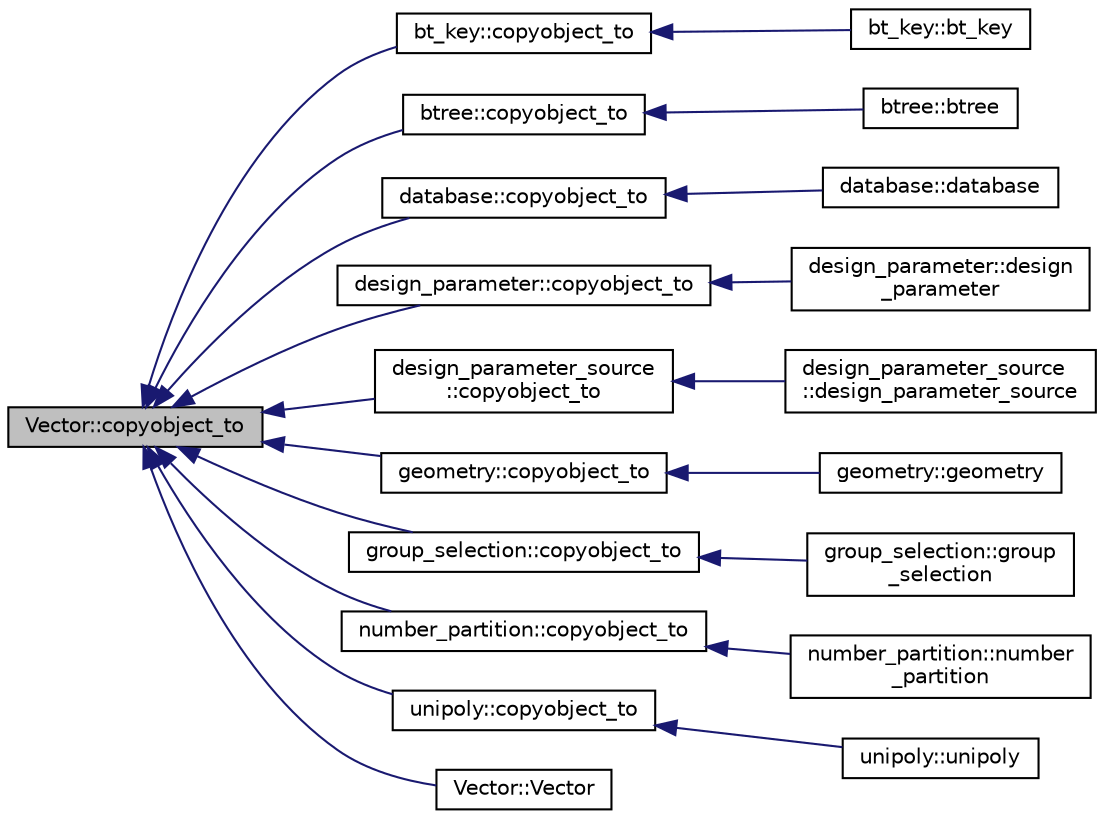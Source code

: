 digraph "Vector::copyobject_to"
{
  edge [fontname="Helvetica",fontsize="10",labelfontname="Helvetica",labelfontsize="10"];
  node [fontname="Helvetica",fontsize="10",shape=record];
  rankdir="LR";
  Node966 [label="Vector::copyobject_to",height=0.2,width=0.4,color="black", fillcolor="grey75", style="filled", fontcolor="black"];
  Node966 -> Node967 [dir="back",color="midnightblue",fontsize="10",style="solid",fontname="Helvetica"];
  Node967 [label="bt_key::copyobject_to",height=0.2,width=0.4,color="black", fillcolor="white", style="filled",URL="$d1/de5/classbt__key.html#ae97899364f826bc3d16cce36b9c8e4f7"];
  Node967 -> Node968 [dir="back",color="midnightblue",fontsize="10",style="solid",fontname="Helvetica"];
  Node968 [label="bt_key::bt_key",height=0.2,width=0.4,color="black", fillcolor="white", style="filled",URL="$d1/de5/classbt__key.html#a64ff7f7d1285c8b5512c34f48561853f"];
  Node966 -> Node969 [dir="back",color="midnightblue",fontsize="10",style="solid",fontname="Helvetica"];
  Node969 [label="btree::copyobject_to",height=0.2,width=0.4,color="black", fillcolor="white", style="filled",URL="$dd/db0/classbtree.html#ae990f68198985c1c7c7a36a65f091ac7"];
  Node969 -> Node970 [dir="back",color="midnightblue",fontsize="10",style="solid",fontname="Helvetica"];
  Node970 [label="btree::btree",height=0.2,width=0.4,color="black", fillcolor="white", style="filled",URL="$dd/db0/classbtree.html#acdd426e62444f342e4fa3ac6a272fb32"];
  Node966 -> Node971 [dir="back",color="midnightblue",fontsize="10",style="solid",fontname="Helvetica"];
  Node971 [label="database::copyobject_to",height=0.2,width=0.4,color="black", fillcolor="white", style="filled",URL="$db/d72/classdatabase.html#a7402d11485a917293586dcf082f506b2"];
  Node971 -> Node972 [dir="back",color="midnightblue",fontsize="10",style="solid",fontname="Helvetica"];
  Node972 [label="database::database",height=0.2,width=0.4,color="black", fillcolor="white", style="filled",URL="$db/d72/classdatabase.html#af9fba38cbd879c1a3c0388c111c774ef"];
  Node966 -> Node973 [dir="back",color="midnightblue",fontsize="10",style="solid",fontname="Helvetica"];
  Node973 [label="design_parameter::copyobject_to",height=0.2,width=0.4,color="black", fillcolor="white", style="filled",URL="$da/d94/classdesign__parameter.html#a4e0434c6fd0d805543d730b40fc8e01f"];
  Node973 -> Node974 [dir="back",color="midnightblue",fontsize="10",style="solid",fontname="Helvetica"];
  Node974 [label="design_parameter::design\l_parameter",height=0.2,width=0.4,color="black", fillcolor="white", style="filled",URL="$da/d94/classdesign__parameter.html#a4ea566da8e77452b92027b2a2c8df7ce"];
  Node966 -> Node975 [dir="back",color="midnightblue",fontsize="10",style="solid",fontname="Helvetica"];
  Node975 [label="design_parameter_source\l::copyobject_to",height=0.2,width=0.4,color="black", fillcolor="white", style="filled",URL="$df/d4b/classdesign__parameter__source.html#a1fd0910addc02ffe117ec08d0f93f8a6"];
  Node975 -> Node976 [dir="back",color="midnightblue",fontsize="10",style="solid",fontname="Helvetica"];
  Node976 [label="design_parameter_source\l::design_parameter_source",height=0.2,width=0.4,color="black", fillcolor="white", style="filled",URL="$df/d4b/classdesign__parameter__source.html#a55246ea5ad8cac9ff7ff2d51a8dc476d"];
  Node966 -> Node977 [dir="back",color="midnightblue",fontsize="10",style="solid",fontname="Helvetica"];
  Node977 [label="geometry::copyobject_to",height=0.2,width=0.4,color="black", fillcolor="white", style="filled",URL="$da/d44/classgeometry.html#a3c35255b73911b76347ae549edfb0050"];
  Node977 -> Node978 [dir="back",color="midnightblue",fontsize="10",style="solid",fontname="Helvetica"];
  Node978 [label="geometry::geometry",height=0.2,width=0.4,color="black", fillcolor="white", style="filled",URL="$da/d44/classgeometry.html#adf1960feb5cc97b2d457bfc2d514af23"];
  Node966 -> Node979 [dir="back",color="midnightblue",fontsize="10",style="solid",fontname="Helvetica"];
  Node979 [label="group_selection::copyobject_to",height=0.2,width=0.4,color="black", fillcolor="white", style="filled",URL="$d6/db0/classgroup__selection.html#a02a5e69978de662af0e8372a4f0b23a8"];
  Node979 -> Node980 [dir="back",color="midnightblue",fontsize="10",style="solid",fontname="Helvetica"];
  Node980 [label="group_selection::group\l_selection",height=0.2,width=0.4,color="black", fillcolor="white", style="filled",URL="$d6/db0/classgroup__selection.html#a8c1d31e033e97292bd58fd64b5353322"];
  Node966 -> Node981 [dir="back",color="midnightblue",fontsize="10",style="solid",fontname="Helvetica"];
  Node981 [label="number_partition::copyobject_to",height=0.2,width=0.4,color="black", fillcolor="white", style="filled",URL="$df/d50/classnumber__partition.html#acf25157ca8486f55d86d7ea05fa033be"];
  Node981 -> Node982 [dir="back",color="midnightblue",fontsize="10",style="solid",fontname="Helvetica"];
  Node982 [label="number_partition::number\l_partition",height=0.2,width=0.4,color="black", fillcolor="white", style="filled",URL="$df/d50/classnumber__partition.html#acb4eb29895a1b9594ff36c792af1ab11"];
  Node966 -> Node983 [dir="back",color="midnightblue",fontsize="10",style="solid",fontname="Helvetica"];
  Node983 [label="unipoly::copyobject_to",height=0.2,width=0.4,color="black", fillcolor="white", style="filled",URL="$d1/d89/classunipoly.html#aa856d320a499748a0f3345ab45e51910"];
  Node983 -> Node984 [dir="back",color="midnightblue",fontsize="10",style="solid",fontname="Helvetica"];
  Node984 [label="unipoly::unipoly",height=0.2,width=0.4,color="black", fillcolor="white", style="filled",URL="$d1/d89/classunipoly.html#ade3afe0b00b7ff45b9dbc5a15cacf59d"];
  Node966 -> Node985 [dir="back",color="midnightblue",fontsize="10",style="solid",fontname="Helvetica"];
  Node985 [label="Vector::Vector",height=0.2,width=0.4,color="black", fillcolor="white", style="filled",URL="$d5/db2/class_vector.html#a1d3c54bac484f186107205c9bc41a187"];
}
